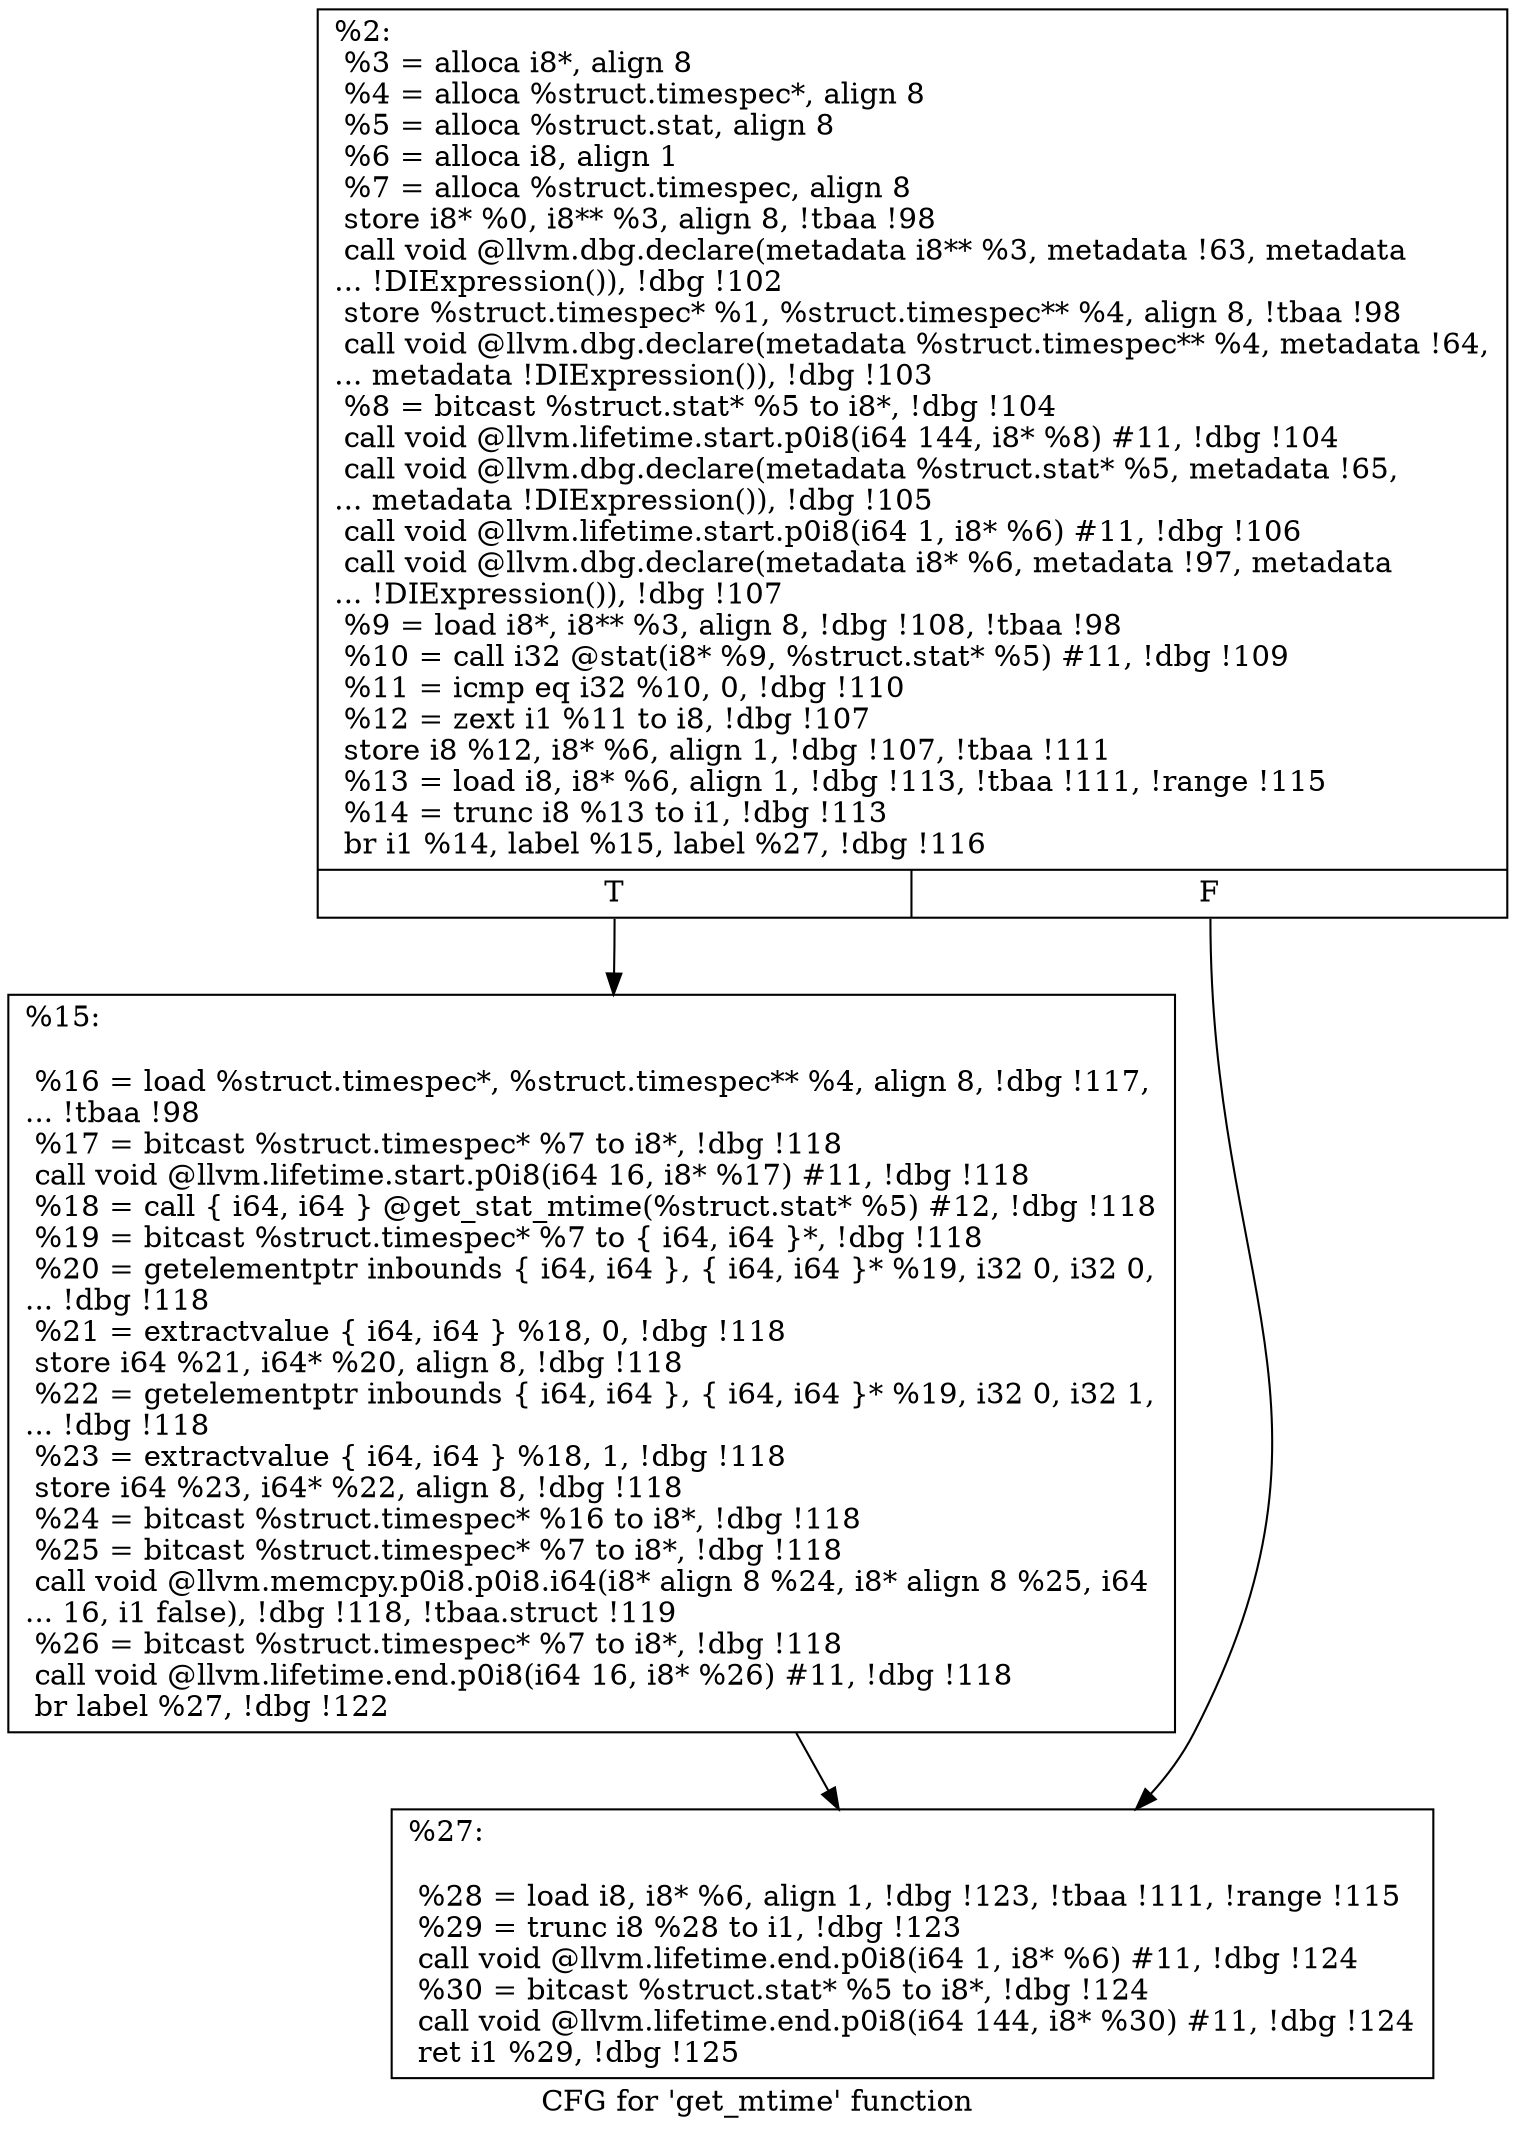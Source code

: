 digraph "CFG for 'get_mtime' function" {
	label="CFG for 'get_mtime' function";

	Node0x1e02f70 [shape=record,label="{%2:\l  %3 = alloca i8*, align 8\l  %4 = alloca %struct.timespec*, align 8\l  %5 = alloca %struct.stat, align 8\l  %6 = alloca i8, align 1\l  %7 = alloca %struct.timespec, align 8\l  store i8* %0, i8** %3, align 8, !tbaa !98\l  call void @llvm.dbg.declare(metadata i8** %3, metadata !63, metadata\l... !DIExpression()), !dbg !102\l  store %struct.timespec* %1, %struct.timespec** %4, align 8, !tbaa !98\l  call void @llvm.dbg.declare(metadata %struct.timespec** %4, metadata !64,\l... metadata !DIExpression()), !dbg !103\l  %8 = bitcast %struct.stat* %5 to i8*, !dbg !104\l  call void @llvm.lifetime.start.p0i8(i64 144, i8* %8) #11, !dbg !104\l  call void @llvm.dbg.declare(metadata %struct.stat* %5, metadata !65,\l... metadata !DIExpression()), !dbg !105\l  call void @llvm.lifetime.start.p0i8(i64 1, i8* %6) #11, !dbg !106\l  call void @llvm.dbg.declare(metadata i8* %6, metadata !97, metadata\l... !DIExpression()), !dbg !107\l  %9 = load i8*, i8** %3, align 8, !dbg !108, !tbaa !98\l  %10 = call i32 @stat(i8* %9, %struct.stat* %5) #11, !dbg !109\l  %11 = icmp eq i32 %10, 0, !dbg !110\l  %12 = zext i1 %11 to i8, !dbg !107\l  store i8 %12, i8* %6, align 1, !dbg !107, !tbaa !111\l  %13 = load i8, i8* %6, align 1, !dbg !113, !tbaa !111, !range !115\l  %14 = trunc i8 %13 to i1, !dbg !113\l  br i1 %14, label %15, label %27, !dbg !116\l|{<s0>T|<s1>F}}"];
	Node0x1e02f70:s0 -> Node0x1e03020;
	Node0x1e02f70:s1 -> Node0x1e03070;
	Node0x1e03020 [shape=record,label="{%15:\l\l  %16 = load %struct.timespec*, %struct.timespec** %4, align 8, !dbg !117,\l... !tbaa !98\l  %17 = bitcast %struct.timespec* %7 to i8*, !dbg !118\l  call void @llvm.lifetime.start.p0i8(i64 16, i8* %17) #11, !dbg !118\l  %18 = call \{ i64, i64 \} @get_stat_mtime(%struct.stat* %5) #12, !dbg !118\l  %19 = bitcast %struct.timespec* %7 to \{ i64, i64 \}*, !dbg !118\l  %20 = getelementptr inbounds \{ i64, i64 \}, \{ i64, i64 \}* %19, i32 0, i32 0,\l... !dbg !118\l  %21 = extractvalue \{ i64, i64 \} %18, 0, !dbg !118\l  store i64 %21, i64* %20, align 8, !dbg !118\l  %22 = getelementptr inbounds \{ i64, i64 \}, \{ i64, i64 \}* %19, i32 0, i32 1,\l... !dbg !118\l  %23 = extractvalue \{ i64, i64 \} %18, 1, !dbg !118\l  store i64 %23, i64* %22, align 8, !dbg !118\l  %24 = bitcast %struct.timespec* %16 to i8*, !dbg !118\l  %25 = bitcast %struct.timespec* %7 to i8*, !dbg !118\l  call void @llvm.memcpy.p0i8.p0i8.i64(i8* align 8 %24, i8* align 8 %25, i64\l... 16, i1 false), !dbg !118, !tbaa.struct !119\l  %26 = bitcast %struct.timespec* %7 to i8*, !dbg !118\l  call void @llvm.lifetime.end.p0i8(i64 16, i8* %26) #11, !dbg !118\l  br label %27, !dbg !122\l}"];
	Node0x1e03020 -> Node0x1e03070;
	Node0x1e03070 [shape=record,label="{%27:\l\l  %28 = load i8, i8* %6, align 1, !dbg !123, !tbaa !111, !range !115\l  %29 = trunc i8 %28 to i1, !dbg !123\l  call void @llvm.lifetime.end.p0i8(i64 1, i8* %6) #11, !dbg !124\l  %30 = bitcast %struct.stat* %5 to i8*, !dbg !124\l  call void @llvm.lifetime.end.p0i8(i64 144, i8* %30) #11, !dbg !124\l  ret i1 %29, !dbg !125\l}"];
}
